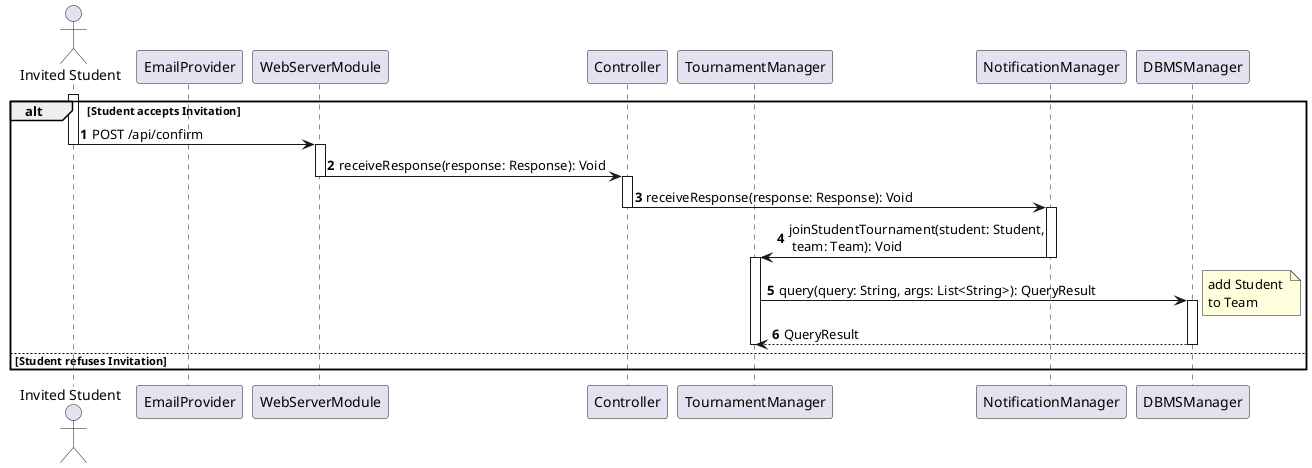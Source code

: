 @startuml

autonumber

actor "Invited Student" as U2
participant EmailProvider as EP
participant WebServerModule as WS
participant Controller as C
participant TournamentManager as TM
participant NotificationManager as NM
participant DBMSManager as DBMS

activate U2
    alt Student accepts Invitation
        U2 -> WS: POST /api/confirm
        deactivate U2
        activate WS
        WS -> C: receiveResponse(response: Response): Void
        deactivate WS
        activate C
        C -> NM: receiveResponse(response: Response): Void
        deactivate C
        activate NM
        NM -> TM: joinStudentTournament(student: Student,\n team: Team): Void
        deactivate NM
        activate TM
        TM -> DBMS: query(query: String, args: List<String>): QueryResult
        note right
            add Student 
            to Team
        end note
        activate DBMS
        DBMS --> TM: QueryResult
        deactivate DBMS
        deactivate TM
    else Student refuses Invitation
end

@enduml